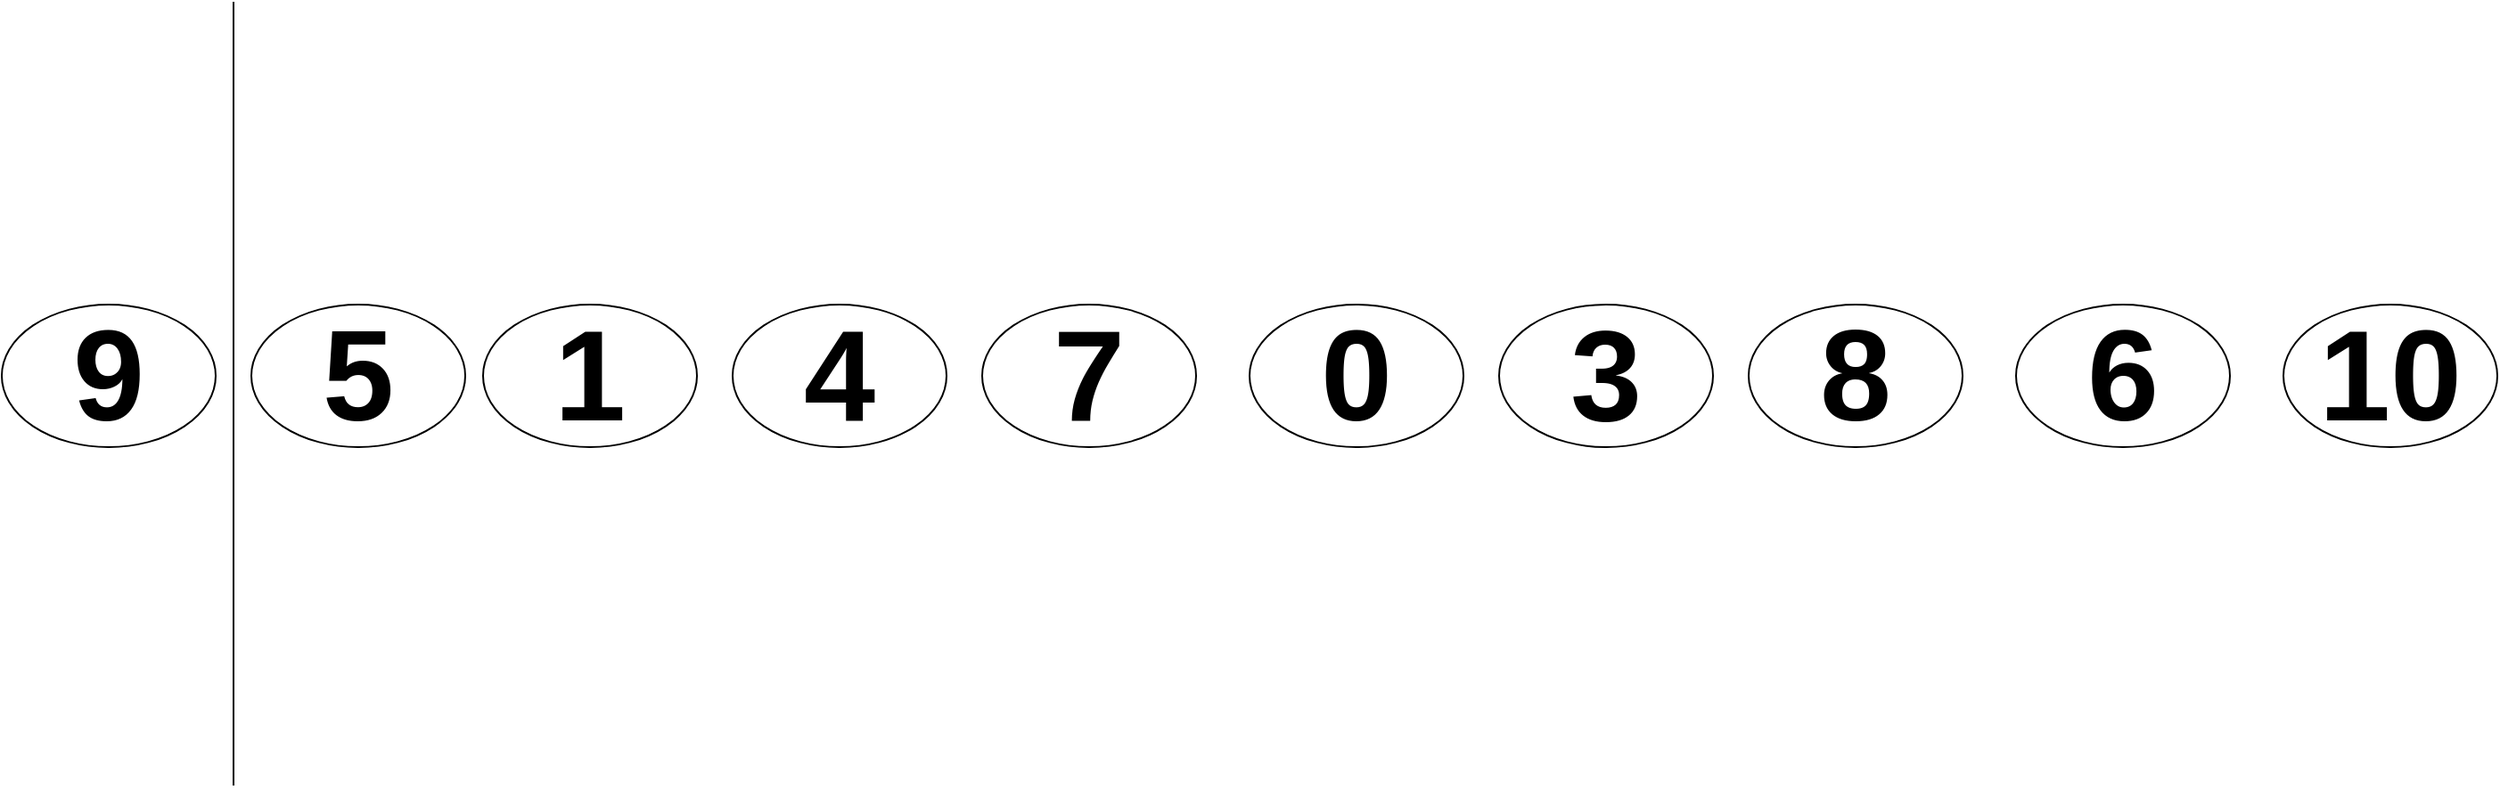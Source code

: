 <mxfile version="13.9.2" type="github"><diagram id="_EOCAi77XOAJ9oEXkqJe" name="第 1 页"><mxGraphModel dx="1662" dy="4006" grid="1" gridSize="10" guides="1" tooltips="1" connect="1" arrows="1" fold="1" page="1" pageScale="1" pageWidth="2339" pageHeight="3300" math="0" shadow="0"><root><mxCell id="0"/><mxCell id="1" parent="0"/><mxCell id="ea-LpxU6wN2zHLPZi2gO-2" value="&lt;b&gt;&lt;font style=&quot;font-size: 72px&quot;&gt;5&lt;/font&gt;&lt;/b&gt;" style="ellipse;whiteSpace=wrap;html=1;" vertex="1" parent="1"><mxGeometry x="260" y="140" width="120" height="80" as="geometry"/></mxCell><mxCell id="ea-LpxU6wN2zHLPZi2gO-3" value="&lt;b&gt;&lt;font style=&quot;font-size: 72px&quot;&gt;9&lt;/font&gt;&lt;/b&gt;" style="ellipse;whiteSpace=wrap;html=1;" vertex="1" parent="1"><mxGeometry x="120" y="140" width="120" height="80" as="geometry"/></mxCell><mxCell id="ea-LpxU6wN2zHLPZi2gO-4" value="&lt;b&gt;&lt;font style=&quot;font-size: 72px&quot;&gt;1&lt;/font&gt;&lt;/b&gt;" style="ellipse;whiteSpace=wrap;html=1;" vertex="1" parent="1"><mxGeometry x="390" y="140" width="120" height="80" as="geometry"/></mxCell><mxCell id="ea-LpxU6wN2zHLPZi2gO-5" value="&lt;b&gt;&lt;font style=&quot;font-size: 72px&quot;&gt;6&lt;/font&gt;&lt;/b&gt;" style="ellipse;whiteSpace=wrap;html=1;" vertex="1" parent="1"><mxGeometry x="1250" y="140" width="120" height="80" as="geometry"/></mxCell><mxCell id="ea-LpxU6wN2zHLPZi2gO-6" value="&lt;b&gt;&lt;font style=&quot;font-size: 72px&quot;&gt;8&lt;/font&gt;&lt;/b&gt;" style="ellipse;whiteSpace=wrap;html=1;" vertex="1" parent="1"><mxGeometry x="1100" y="140" width="120" height="80" as="geometry"/></mxCell><mxCell id="ea-LpxU6wN2zHLPZi2gO-7" value="&lt;span style=&quot;font-size: 72px&quot;&gt;&lt;b&gt;3&lt;/b&gt;&lt;/span&gt;" style="ellipse;whiteSpace=wrap;html=1;" vertex="1" parent="1"><mxGeometry x="960" y="140" width="120" height="80" as="geometry"/></mxCell><mxCell id="ea-LpxU6wN2zHLPZi2gO-8" value="&lt;b&gt;&lt;font style=&quot;font-size: 72px&quot;&gt;0&lt;/font&gt;&lt;/b&gt;" style="ellipse;whiteSpace=wrap;html=1;" vertex="1" parent="1"><mxGeometry x="820" y="140" width="120" height="80" as="geometry"/></mxCell><mxCell id="ea-LpxU6wN2zHLPZi2gO-9" value="&lt;b&gt;&lt;font style=&quot;font-size: 72px&quot;&gt;7&lt;/font&gt;&lt;/b&gt;" style="ellipse;whiteSpace=wrap;html=1;" vertex="1" parent="1"><mxGeometry x="670" y="140" width="120" height="80" as="geometry"/></mxCell><mxCell id="ea-LpxU6wN2zHLPZi2gO-10" value="&lt;b&gt;&lt;font style=&quot;font-size: 72px&quot;&gt;4&lt;/font&gt;&lt;/b&gt;" style="ellipse;whiteSpace=wrap;html=1;" vertex="1" parent="1"><mxGeometry x="530" y="140" width="120" height="80" as="geometry"/></mxCell><mxCell id="ea-LpxU6wN2zHLPZi2gO-14" value="" style="endArrow=none;html=1;" edge="1" parent="1"><mxGeometry width="50" height="50" relative="1" as="geometry"><mxPoint x="250" y="410" as="sourcePoint"/><mxPoint x="250" y="-30" as="targetPoint"/></mxGeometry></mxCell><mxCell id="ea-LpxU6wN2zHLPZi2gO-15" value="&lt;span style=&quot;font-size: 72px&quot;&gt;&lt;b&gt;10&lt;/b&gt;&lt;/span&gt;" style="ellipse;whiteSpace=wrap;html=1;" vertex="1" parent="1"><mxGeometry x="1400" y="140" width="120" height="80" as="geometry"/></mxCell></root></mxGraphModel></diagram></mxfile>